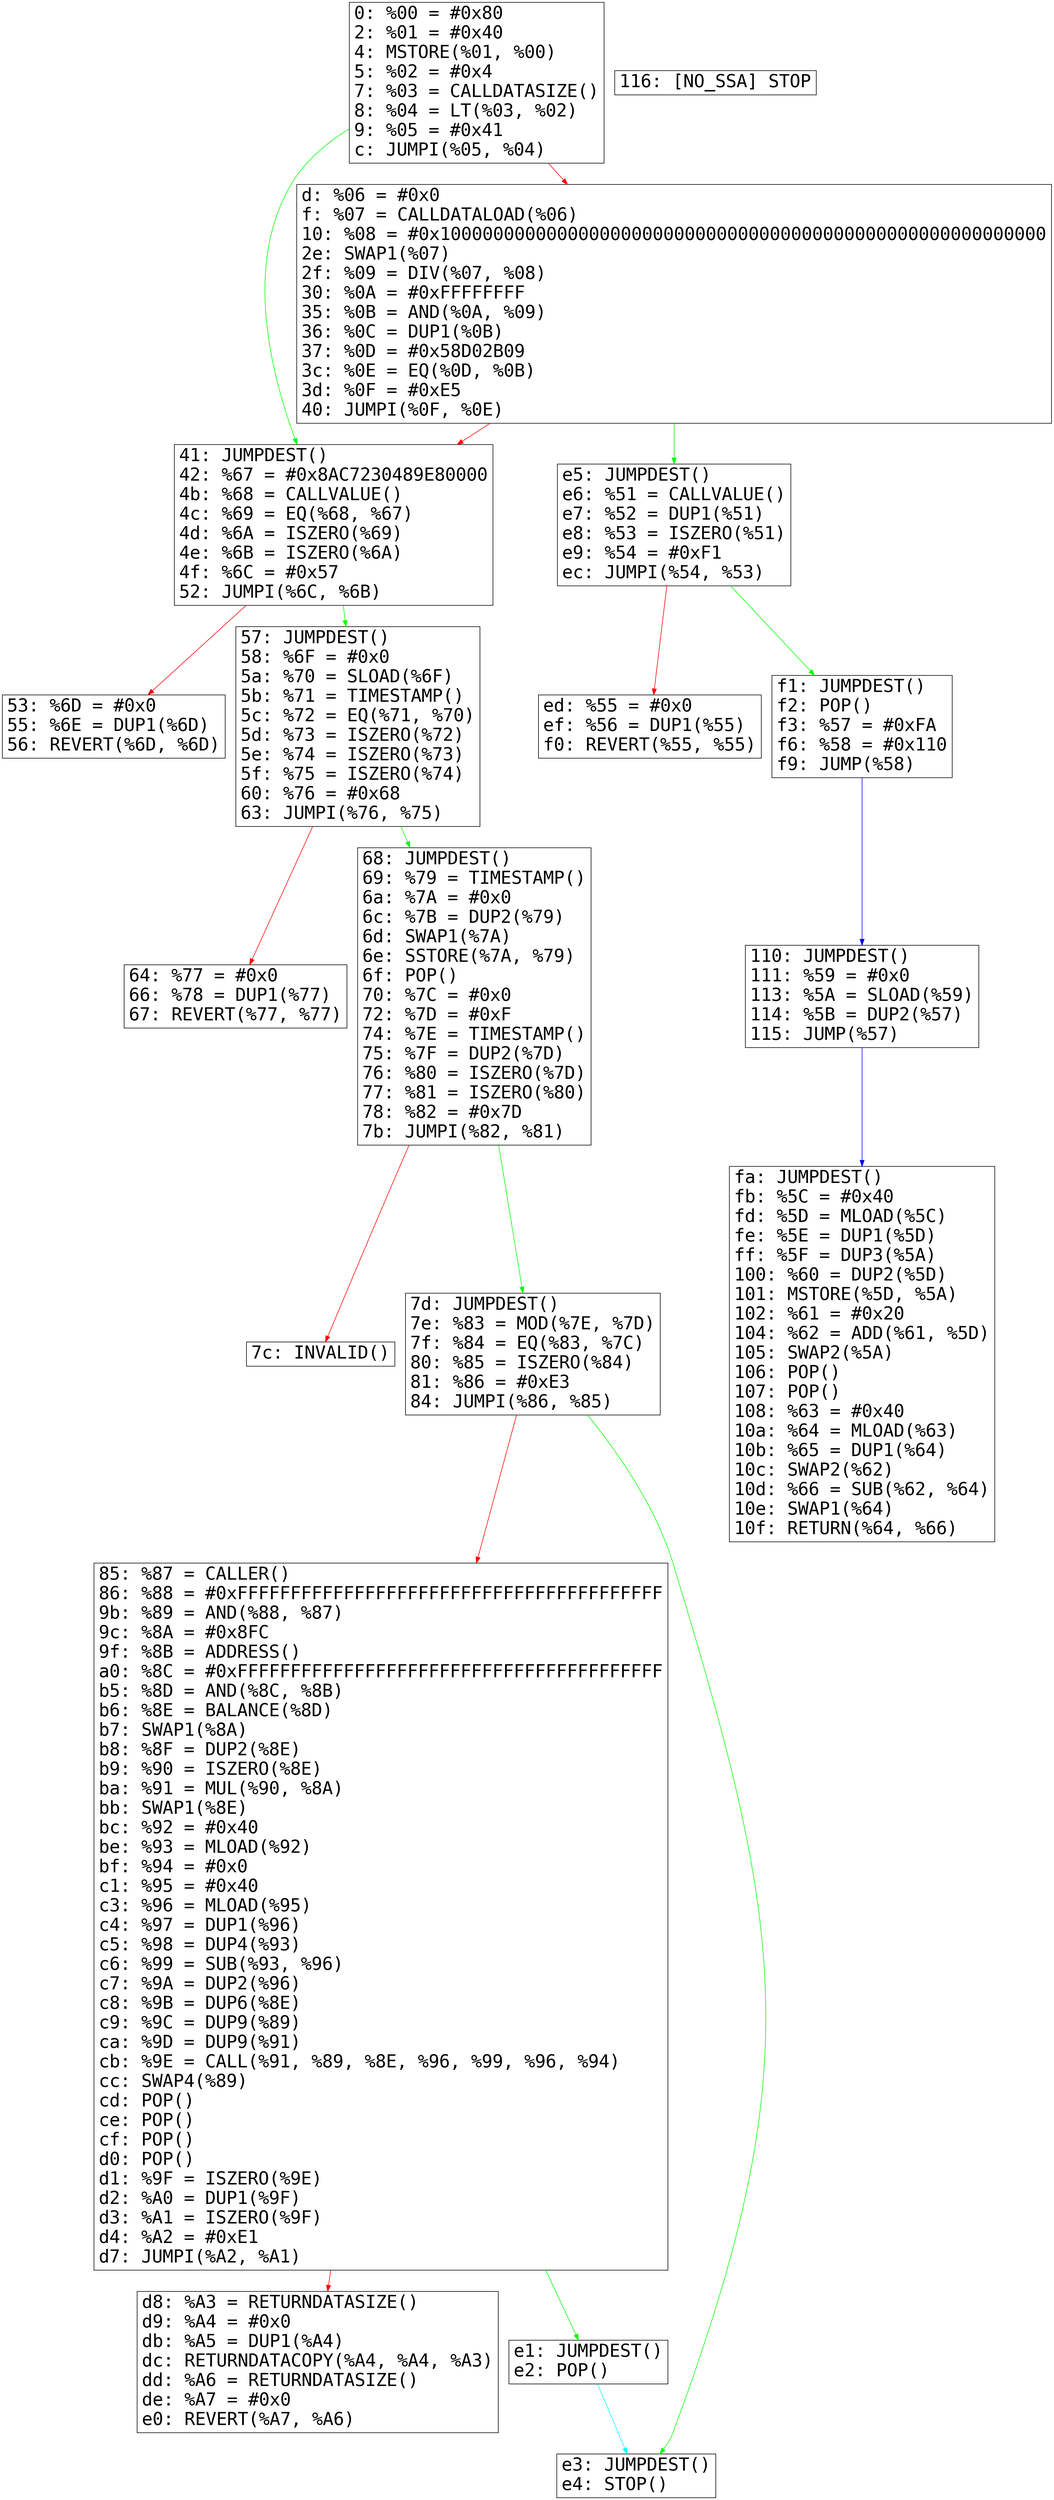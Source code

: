 digraph "graph.cfg.gv" {
	subgraph global {
		node [fontname=Courier fontsize=30.0 rank=same shape=box]
		block_0 [label="0: %00 = #0x80\l2: %01 = #0x40\l4: MSTORE(%01, %00)\l5: %02 = #0x4\l7: %03 = CALLDATASIZE()\l8: %04 = LT(%03, %02)\l9: %05 = #0x41\lc: JUMPI(%05, %04)\l"]
		block_d [label="d: %06 = #0x0\lf: %07 = CALLDATALOAD(%06)\l10: %08 = #0x100000000000000000000000000000000000000000000000000000000\l2e: SWAP1(%07)\l2f: %09 = DIV(%07, %08)\l30: %0A = #0xFFFFFFFF\l35: %0B = AND(%0A, %09)\l36: %0C = DUP1(%0B)\l37: %0D = #0x58D02B09\l3c: %0E = EQ(%0D, %0B)\l3d: %0F = #0xE5\l40: JUMPI(%0F, %0E)\l"]
		block_41 [label="41: JUMPDEST()\l42: %67 = #0x8AC7230489E80000\l4b: %68 = CALLVALUE()\l4c: %69 = EQ(%68, %67)\l4d: %6A = ISZERO(%69)\l4e: %6B = ISZERO(%6A)\l4f: %6C = #0x57\l52: JUMPI(%6C, %6B)\l"]
		block_53 [label="53: %6D = #0x0\l55: %6E = DUP1(%6D)\l56: REVERT(%6D, %6D)\l"]
		block_57 [label="57: JUMPDEST()\l58: %6F = #0x0\l5a: %70 = SLOAD(%6F)\l5b: %71 = TIMESTAMP()\l5c: %72 = EQ(%71, %70)\l5d: %73 = ISZERO(%72)\l5e: %74 = ISZERO(%73)\l5f: %75 = ISZERO(%74)\l60: %76 = #0x68\l63: JUMPI(%76, %75)\l"]
		block_64 [label="64: %77 = #0x0\l66: %78 = DUP1(%77)\l67: REVERT(%77, %77)\l"]
		block_68 [label="68: JUMPDEST()\l69: %79 = TIMESTAMP()\l6a: %7A = #0x0\l6c: %7B = DUP2(%79)\l6d: SWAP1(%7A)\l6e: SSTORE(%7A, %79)\l6f: POP()\l70: %7C = #0x0\l72: %7D = #0xF\l74: %7E = TIMESTAMP()\l75: %7F = DUP2(%7D)\l76: %80 = ISZERO(%7D)\l77: %81 = ISZERO(%80)\l78: %82 = #0x7D\l7b: JUMPI(%82, %81)\l"]
		block_7c [label="7c: INVALID()\l"]
		block_7d [label="7d: JUMPDEST()\l7e: %83 = MOD(%7E, %7D)\l7f: %84 = EQ(%83, %7C)\l80: %85 = ISZERO(%84)\l81: %86 = #0xE3\l84: JUMPI(%86, %85)\l"]
		block_85 [label="85: %87 = CALLER()\l86: %88 = #0xFFFFFFFFFFFFFFFFFFFFFFFFFFFFFFFFFFFFFFFF\l9b: %89 = AND(%88, %87)\l9c: %8A = #0x8FC\l9f: %8B = ADDRESS()\la0: %8C = #0xFFFFFFFFFFFFFFFFFFFFFFFFFFFFFFFFFFFFFFFF\lb5: %8D = AND(%8C, %8B)\lb6: %8E = BALANCE(%8D)\lb7: SWAP1(%8A)\lb8: %8F = DUP2(%8E)\lb9: %90 = ISZERO(%8E)\lba: %91 = MUL(%90, %8A)\lbb: SWAP1(%8E)\lbc: %92 = #0x40\lbe: %93 = MLOAD(%92)\lbf: %94 = #0x0\lc1: %95 = #0x40\lc3: %96 = MLOAD(%95)\lc4: %97 = DUP1(%96)\lc5: %98 = DUP4(%93)\lc6: %99 = SUB(%93, %96)\lc7: %9A = DUP2(%96)\lc8: %9B = DUP6(%8E)\lc9: %9C = DUP9(%89)\lca: %9D = DUP9(%91)\lcb: %9E = CALL(%91, %89, %8E, %96, %99, %96, %94)\lcc: SWAP4(%89)\lcd: POP()\lce: POP()\lcf: POP()\ld0: POP()\ld1: %9F = ISZERO(%9E)\ld2: %A0 = DUP1(%9F)\ld3: %A1 = ISZERO(%9F)\ld4: %A2 = #0xE1\ld7: JUMPI(%A2, %A1)\l"]
		block_d8 [label="d8: %A3 = RETURNDATASIZE()\ld9: %A4 = #0x0\ldb: %A5 = DUP1(%A4)\ldc: RETURNDATACOPY(%A4, %A4, %A3)\ldd: %A6 = RETURNDATASIZE()\lde: %A7 = #0x0\le0: REVERT(%A7, %A6)\l"]
		block_e1 [label="e1: JUMPDEST()\le2: POP()\l"]
		block_e3 [label="e3: JUMPDEST()\le4: STOP()\l"]
		block_e5 [label="e5: JUMPDEST()\le6: %51 = CALLVALUE()\le7: %52 = DUP1(%51)\le8: %53 = ISZERO(%51)\le9: %54 = #0xF1\lec: JUMPI(%54, %53)\l"]
		block_ed [label="ed: %55 = #0x0\lef: %56 = DUP1(%55)\lf0: REVERT(%55, %55)\l"]
		block_f1 [label="f1: JUMPDEST()\lf2: POP()\lf3: %57 = #0xFA\lf6: %58 = #0x110\lf9: JUMP(%58)\l"]
		block_fa [label="fa: JUMPDEST()\lfb: %5C = #0x40\lfd: %5D = MLOAD(%5C)\lfe: %5E = DUP1(%5D)\lff: %5F = DUP3(%5A)\l100: %60 = DUP2(%5D)\l101: MSTORE(%5D, %5A)\l102: %61 = #0x20\l104: %62 = ADD(%61, %5D)\l105: SWAP2(%5A)\l106: POP()\l107: POP()\l108: %63 = #0x40\l10a: %64 = MLOAD(%63)\l10b: %65 = DUP1(%64)\l10c: SWAP2(%62)\l10d: %66 = SUB(%62, %64)\l10e: SWAP1(%64)\l10f: RETURN(%64, %66)\l"]
		block_110 [label="110: JUMPDEST()\l111: %59 = #0x0\l113: %5A = SLOAD(%59)\l114: %5B = DUP2(%57)\l115: JUMP(%57)\l"]
		block_116 [label="116: [NO_SSA] STOP\l"]
	}
	block_7d -> block_e3 [color=green]
	block_f1 -> block_110 [color=blue]
	block_41 -> block_53 [color=red]
	block_57 -> block_64 [color=red]
	block_e5 -> block_ed [color=red]
	block_85 -> block_e1 [color=green]
	block_e5 -> block_f1 [color=green]
	block_0 -> block_d [color=red]
	block_85 -> block_d8 [color=red]
	block_110 -> block_fa [color=blue]
	block_d -> block_e5 [color=green]
	block_d -> block_41 [color=red]
	block_e1 -> block_e3 [color=cyan]
	block_68 -> block_7d [color=green]
	block_0 -> block_41 [color=green]
	block_7d -> block_85 [color=red]
	block_57 -> block_68 [color=green]
	block_41 -> block_57 [color=green]
	block_68 -> block_7c [color=red]
}
